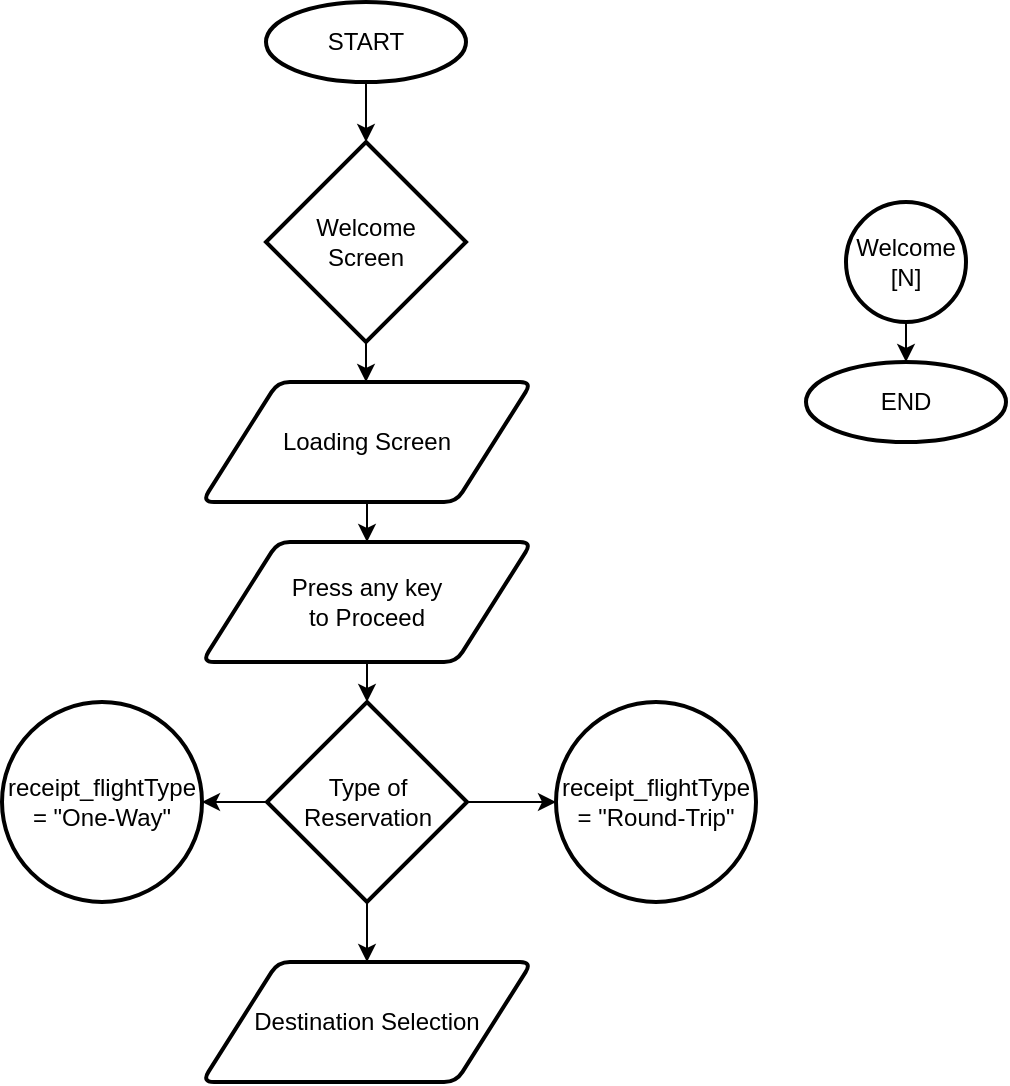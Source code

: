 <mxfile version="20.6.0" type="github">
  <diagram id="UlfH0z7l-Fw2T3nxiZSq" name="Page-1">
    <mxGraphModel dx="981" dy="573" grid="1" gridSize="10" guides="1" tooltips="1" connect="1" arrows="1" fold="1" page="1" pageScale="1" pageWidth="850" pageHeight="1100" math="0" shadow="0">
      <root>
        <mxCell id="0" />
        <mxCell id="1" parent="0" />
        <mxCell id="YZU04UB36HN_YHUM8Txj-4" value="" style="edgeStyle=orthogonalEdgeStyle;rounded=0;orthogonalLoop=1;jettySize=auto;html=1;" edge="1" parent="1">
          <mxGeometry relative="1" as="geometry">
            <mxPoint x="425" y="60" as="sourcePoint" />
            <mxPoint x="425" y="90" as="targetPoint" />
          </mxGeometry>
        </mxCell>
        <mxCell id="YZU04UB36HN_YHUM8Txj-1" value="START" style="strokeWidth=2;html=1;shape=mxgraph.flowchart.start_1;whiteSpace=wrap;" vertex="1" parent="1">
          <mxGeometry x="375" y="20" width="100" height="40" as="geometry" />
        </mxCell>
        <mxCell id="YZU04UB36HN_YHUM8Txj-12" style="edgeStyle=orthogonalEdgeStyle;rounded=0;orthogonalLoop=1;jettySize=auto;html=1;entryX=0.5;entryY=0;entryDx=0;entryDy=0;" edge="1" parent="1" source="YZU04UB36HN_YHUM8Txj-3" target="YZU04UB36HN_YHUM8Txj-10">
          <mxGeometry relative="1" as="geometry" />
        </mxCell>
        <mxCell id="YZU04UB36HN_YHUM8Txj-3" value="Welcome&lt;br&gt;Screen" style="strokeWidth=2;html=1;shape=mxgraph.flowchart.decision;whiteSpace=wrap;" vertex="1" parent="1">
          <mxGeometry x="375" y="90" width="100" height="100" as="geometry" />
        </mxCell>
        <mxCell id="YZU04UB36HN_YHUM8Txj-9" style="edgeStyle=orthogonalEdgeStyle;rounded=0;orthogonalLoop=1;jettySize=auto;html=1;entryX=0.5;entryY=0;entryDx=0;entryDy=0;entryPerimeter=0;" edge="1" parent="1" source="YZU04UB36HN_YHUM8Txj-7" target="YZU04UB36HN_YHUM8Txj-8">
          <mxGeometry relative="1" as="geometry" />
        </mxCell>
        <mxCell id="YZU04UB36HN_YHUM8Txj-7" value="Welcome [N]" style="strokeWidth=2;html=1;shape=mxgraph.flowchart.start_2;whiteSpace=wrap;" vertex="1" parent="1">
          <mxGeometry x="665" y="120" width="60" height="60" as="geometry" />
        </mxCell>
        <mxCell id="YZU04UB36HN_YHUM8Txj-8" value="END" style="strokeWidth=2;html=1;shape=mxgraph.flowchart.start_1;whiteSpace=wrap;" vertex="1" parent="1">
          <mxGeometry x="645" y="200" width="100" height="40" as="geometry" />
        </mxCell>
        <mxCell id="YZU04UB36HN_YHUM8Txj-15" style="edgeStyle=orthogonalEdgeStyle;rounded=0;orthogonalLoop=1;jettySize=auto;html=1;entryX=0.5;entryY=0;entryDx=0;entryDy=0;" edge="1" parent="1" source="YZU04UB36HN_YHUM8Txj-10" target="YZU04UB36HN_YHUM8Txj-14">
          <mxGeometry relative="1" as="geometry" />
        </mxCell>
        <mxCell id="YZU04UB36HN_YHUM8Txj-10" value="Loading Screen" style="shape=parallelogram;html=1;strokeWidth=2;perimeter=parallelogramPerimeter;whiteSpace=wrap;rounded=1;arcSize=12;size=0.23;" vertex="1" parent="1">
          <mxGeometry x="343" y="210" width="165" height="60" as="geometry" />
        </mxCell>
        <mxCell id="YZU04UB36HN_YHUM8Txj-18" style="edgeStyle=orthogonalEdgeStyle;rounded=0;orthogonalLoop=1;jettySize=auto;html=1;entryX=0.5;entryY=0;entryDx=0;entryDy=0;entryPerimeter=0;" edge="1" parent="1" source="YZU04UB36HN_YHUM8Txj-14" target="YZU04UB36HN_YHUM8Txj-17">
          <mxGeometry relative="1" as="geometry" />
        </mxCell>
        <mxCell id="YZU04UB36HN_YHUM8Txj-14" value="Press any key &lt;br&gt;to Proceed" style="shape=parallelogram;html=1;strokeWidth=2;perimeter=parallelogramPerimeter;whiteSpace=wrap;rounded=1;arcSize=12;size=0.23;" vertex="1" parent="1">
          <mxGeometry x="343" y="290" width="165" height="60" as="geometry" />
        </mxCell>
        <mxCell id="YZU04UB36HN_YHUM8Txj-30" style="edgeStyle=orthogonalEdgeStyle;rounded=0;orthogonalLoop=1;jettySize=auto;html=1;" edge="1" parent="1" source="YZU04UB36HN_YHUM8Txj-17" target="YZU04UB36HN_YHUM8Txj-29">
          <mxGeometry relative="1" as="geometry" />
        </mxCell>
        <mxCell id="YZU04UB36HN_YHUM8Txj-31" style="edgeStyle=orthogonalEdgeStyle;rounded=0;orthogonalLoop=1;jettySize=auto;html=1;entryX=0;entryY=0.5;entryDx=0;entryDy=0;entryPerimeter=0;" edge="1" parent="1" source="YZU04UB36HN_YHUM8Txj-17" target="YZU04UB36HN_YHUM8Txj-19">
          <mxGeometry relative="1" as="geometry" />
        </mxCell>
        <mxCell id="YZU04UB36HN_YHUM8Txj-32" style="edgeStyle=orthogonalEdgeStyle;rounded=0;orthogonalLoop=1;jettySize=auto;html=1;entryX=0.5;entryY=0;entryDx=0;entryDy=0;" edge="1" parent="1" source="YZU04UB36HN_YHUM8Txj-17" target="YZU04UB36HN_YHUM8Txj-33">
          <mxGeometry relative="1" as="geometry">
            <mxPoint x="425.5" y="520" as="targetPoint" />
          </mxGeometry>
        </mxCell>
        <mxCell id="YZU04UB36HN_YHUM8Txj-17" value="Type of&lt;br&gt;Reservation" style="strokeWidth=2;html=1;shape=mxgraph.flowchart.decision;whiteSpace=wrap;" vertex="1" parent="1">
          <mxGeometry x="375.5" y="370" width="100" height="100" as="geometry" />
        </mxCell>
        <mxCell id="YZU04UB36HN_YHUM8Txj-19" value="receipt_flightType = &quot;Round-Trip&quot;" style="strokeWidth=2;html=1;shape=mxgraph.flowchart.start_2;whiteSpace=wrap;" vertex="1" parent="1">
          <mxGeometry x="520" y="370" width="100" height="100" as="geometry" />
        </mxCell>
        <mxCell id="YZU04UB36HN_YHUM8Txj-29" value="receipt_flightType = &quot;One-Way&quot;" style="strokeWidth=2;html=1;shape=mxgraph.flowchart.start_2;whiteSpace=wrap;" vertex="1" parent="1">
          <mxGeometry x="243" y="370" width="100" height="100" as="geometry" />
        </mxCell>
        <mxCell id="YZU04UB36HN_YHUM8Txj-33" value="Destination Selection" style="shape=parallelogram;html=1;strokeWidth=2;perimeter=parallelogramPerimeter;whiteSpace=wrap;rounded=1;arcSize=12;size=0.23;" vertex="1" parent="1">
          <mxGeometry x="343" y="500" width="165" height="60" as="geometry" />
        </mxCell>
      </root>
    </mxGraphModel>
  </diagram>
</mxfile>
